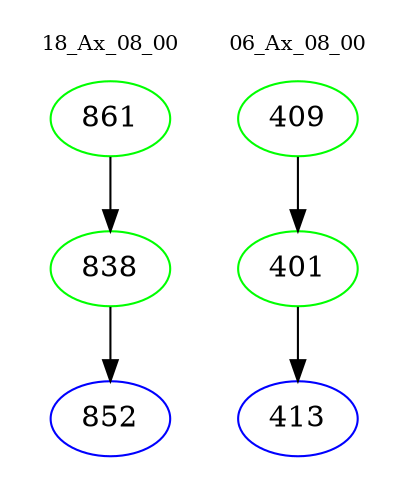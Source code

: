 digraph{
subgraph cluster_0 {
color = white
label = "18_Ax_08_00";
fontsize=10;
T0_861 [label="861", color="green"]
T0_861 -> T0_838 [color="black"]
T0_838 [label="838", color="green"]
T0_838 -> T0_852 [color="black"]
T0_852 [label="852", color="blue"]
}
subgraph cluster_1 {
color = white
label = "06_Ax_08_00";
fontsize=10;
T1_409 [label="409", color="green"]
T1_409 -> T1_401 [color="black"]
T1_401 [label="401", color="green"]
T1_401 -> T1_413 [color="black"]
T1_413 [label="413", color="blue"]
}
}
